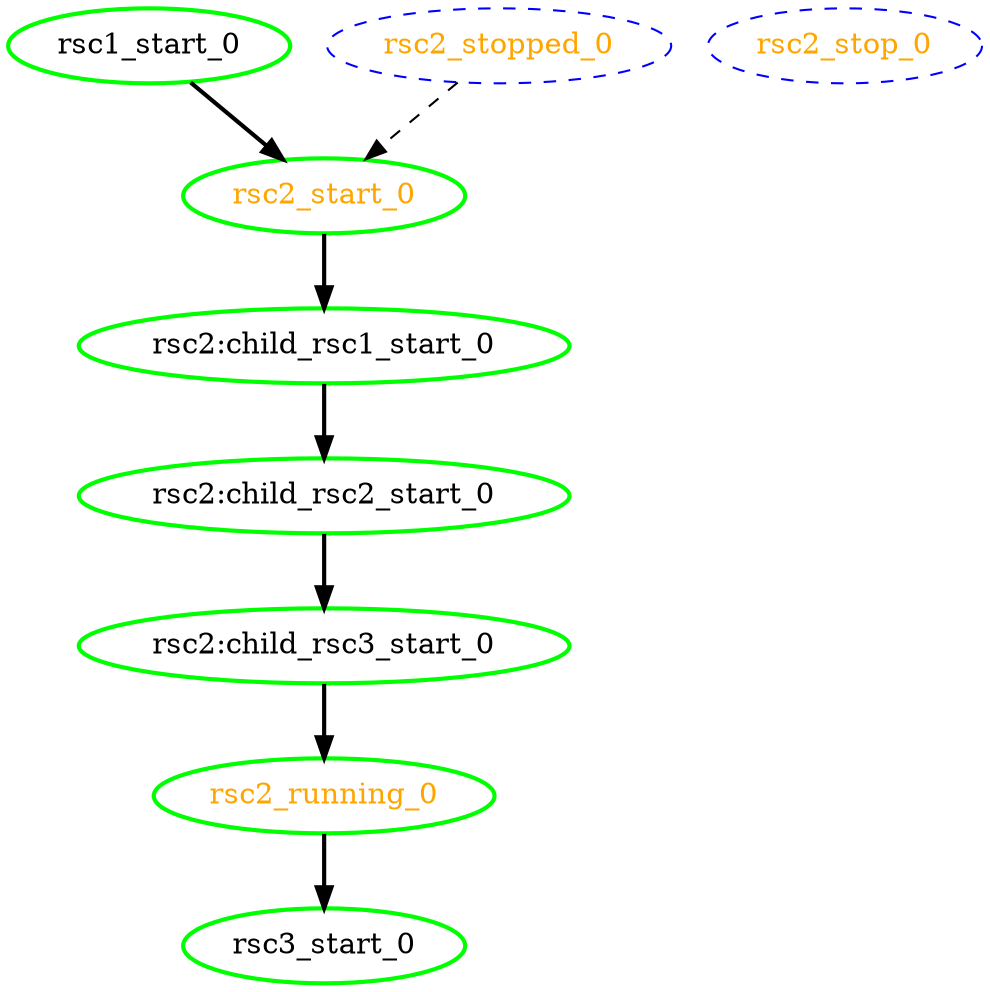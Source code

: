 digraph "g" {
	size = "30,30"
"rsc1_start_0" [ tooltip="node1" style=bold color="green" fontcolor="black" ]
"rsc2:child_rsc1_start_0" [ tooltip="node2" style=bold color="green" fontcolor="black" ]
"rsc2:child_rsc2_start_0" [ tooltip="node2" style=bold color="green" fontcolor="black" ]
"rsc2:child_rsc3_start_0" [ tooltip="node2" style=bold color="green" fontcolor="black" ]
"rsc2_start_0" [ tooltip="" style=bold color="green" fontcolor="orange" ]
"rsc2_running_0" [ tooltip="" style=bold color="green" fontcolor="orange" ]
"rsc2_stop_0" [ style="dashed" color="blue" fontcolor="orange" ]
"rsc2_stopped_0" [ style="dashed" color="blue" fontcolor="orange" ]
"rsc3_start_0" [ tooltip="node1" style=bold color="green" fontcolor="black" ]
"rsc2_start_0" -> "rsc2:child_rsc1_start_0" [ style = bold]
"rsc2:child_rsc1_start_0" -> "rsc2:child_rsc2_start_0" [ style = bold]
"rsc2:child_rsc2_start_0" -> "rsc2:child_rsc3_start_0" [ style = bold]
"rsc1_start_0" -> "rsc2_start_0" [ style = bold]
"rsc2_stopped_0" -> "rsc2_start_0" [ style = dashed]
"rsc2:child_rsc3_start_0" -> "rsc2_running_0" [ style = bold]
"rsc2_running_0" -> "rsc3_start_0" [ style = bold]
}
